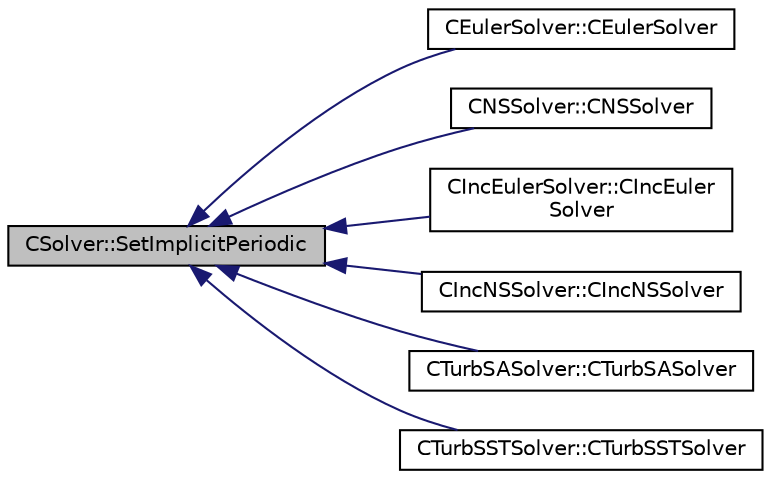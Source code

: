 digraph "CSolver::SetImplicitPeriodic"
{
  edge [fontname="Helvetica",fontsize="10",labelfontname="Helvetica",labelfontsize="10"];
  node [fontname="Helvetica",fontsize="10",shape=record];
  rankdir="LR";
  Node4540 [label="CSolver::SetImplicitPeriodic",height=0.2,width=0.4,color="black", fillcolor="grey75", style="filled", fontcolor="black"];
  Node4540 -> Node4541 [dir="back",color="midnightblue",fontsize="10",style="solid",fontname="Helvetica"];
  Node4541 [label="CEulerSolver::CEulerSolver",height=0.2,width=0.4,color="black", fillcolor="white", style="filled",URL="$class_c_euler_solver.html#ae1e74218b4e943111b100d7ddcbd4db9"];
  Node4540 -> Node4542 [dir="back",color="midnightblue",fontsize="10",style="solid",fontname="Helvetica"];
  Node4542 [label="CNSSolver::CNSSolver",height=0.2,width=0.4,color="black", fillcolor="white", style="filled",URL="$class_c_n_s_solver.html#a2a8ad49c42b4546696e631cf44b7788b"];
  Node4540 -> Node4543 [dir="back",color="midnightblue",fontsize="10",style="solid",fontname="Helvetica"];
  Node4543 [label="CIncEulerSolver::CIncEuler\lSolver",height=0.2,width=0.4,color="black", fillcolor="white", style="filled",URL="$class_c_inc_euler_solver.html#a91f644b8f9a00215bac5bcd31dfc06d8"];
  Node4540 -> Node4544 [dir="back",color="midnightblue",fontsize="10",style="solid",fontname="Helvetica"];
  Node4544 [label="CIncNSSolver::CIncNSSolver",height=0.2,width=0.4,color="black", fillcolor="white", style="filled",URL="$class_c_inc_n_s_solver.html#a82152ac7e91fb1c5c073d98a1f08e2aa"];
  Node4540 -> Node4545 [dir="back",color="midnightblue",fontsize="10",style="solid",fontname="Helvetica"];
  Node4545 [label="CTurbSASolver::CTurbSASolver",height=0.2,width=0.4,color="black", fillcolor="white", style="filled",URL="$class_c_turb_s_a_solver.html#a06a8b09d1563dd48f364ff6e97c25cd8"];
  Node4540 -> Node4546 [dir="back",color="midnightblue",fontsize="10",style="solid",fontname="Helvetica"];
  Node4546 [label="CTurbSSTSolver::CTurbSSTSolver",height=0.2,width=0.4,color="black", fillcolor="white", style="filled",URL="$class_c_turb_s_s_t_solver.html#a84beba65418c7c2ca4f4843b989b360a"];
}
